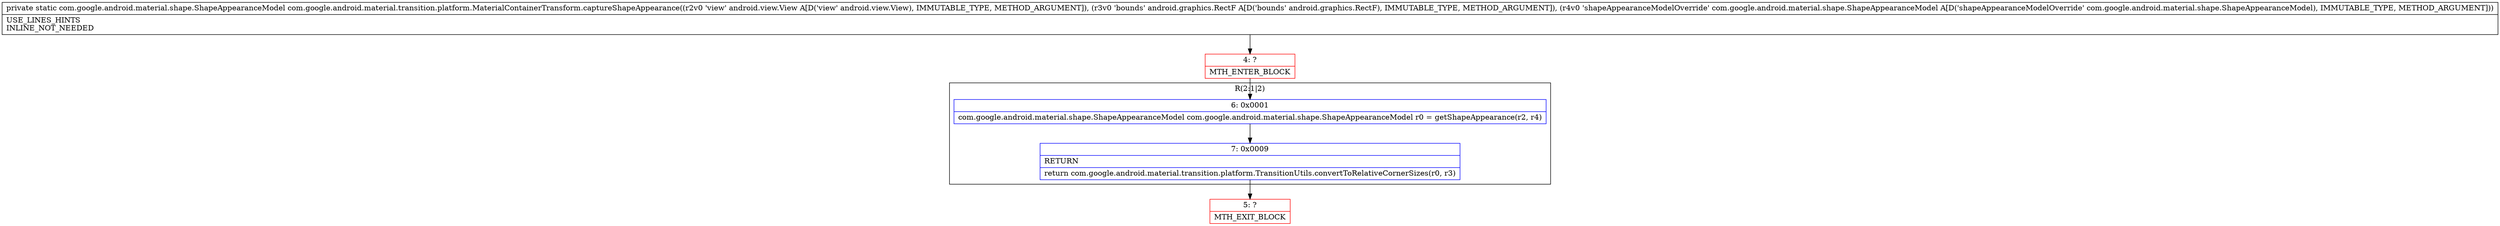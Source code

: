 digraph "CFG forcom.google.android.material.transition.platform.MaterialContainerTransform.captureShapeAppearance(Landroid\/view\/View;Landroid\/graphics\/RectF;Lcom\/google\/android\/material\/shape\/ShapeAppearanceModel;)Lcom\/google\/android\/material\/shape\/ShapeAppearanceModel;" {
subgraph cluster_Region_1881061752 {
label = "R(2:1|2)";
node [shape=record,color=blue];
Node_6 [shape=record,label="{6\:\ 0x0001|com.google.android.material.shape.ShapeAppearanceModel com.google.android.material.shape.ShapeAppearanceModel r0 = getShapeAppearance(r2, r4)\l}"];
Node_7 [shape=record,label="{7\:\ 0x0009|RETURN\l|return com.google.android.material.transition.platform.TransitionUtils.convertToRelativeCornerSizes(r0, r3)\l}"];
}
Node_4 [shape=record,color=red,label="{4\:\ ?|MTH_ENTER_BLOCK\l}"];
Node_5 [shape=record,color=red,label="{5\:\ ?|MTH_EXIT_BLOCK\l}"];
MethodNode[shape=record,label="{private static com.google.android.material.shape.ShapeAppearanceModel com.google.android.material.transition.platform.MaterialContainerTransform.captureShapeAppearance((r2v0 'view' android.view.View A[D('view' android.view.View), IMMUTABLE_TYPE, METHOD_ARGUMENT]), (r3v0 'bounds' android.graphics.RectF A[D('bounds' android.graphics.RectF), IMMUTABLE_TYPE, METHOD_ARGUMENT]), (r4v0 'shapeAppearanceModelOverride' com.google.android.material.shape.ShapeAppearanceModel A[D('shapeAppearanceModelOverride' com.google.android.material.shape.ShapeAppearanceModel), IMMUTABLE_TYPE, METHOD_ARGUMENT]))  | USE_LINES_HINTS\lINLINE_NOT_NEEDED\l}"];
MethodNode -> Node_4;Node_6 -> Node_7;
Node_7 -> Node_5;
Node_4 -> Node_6;
}

